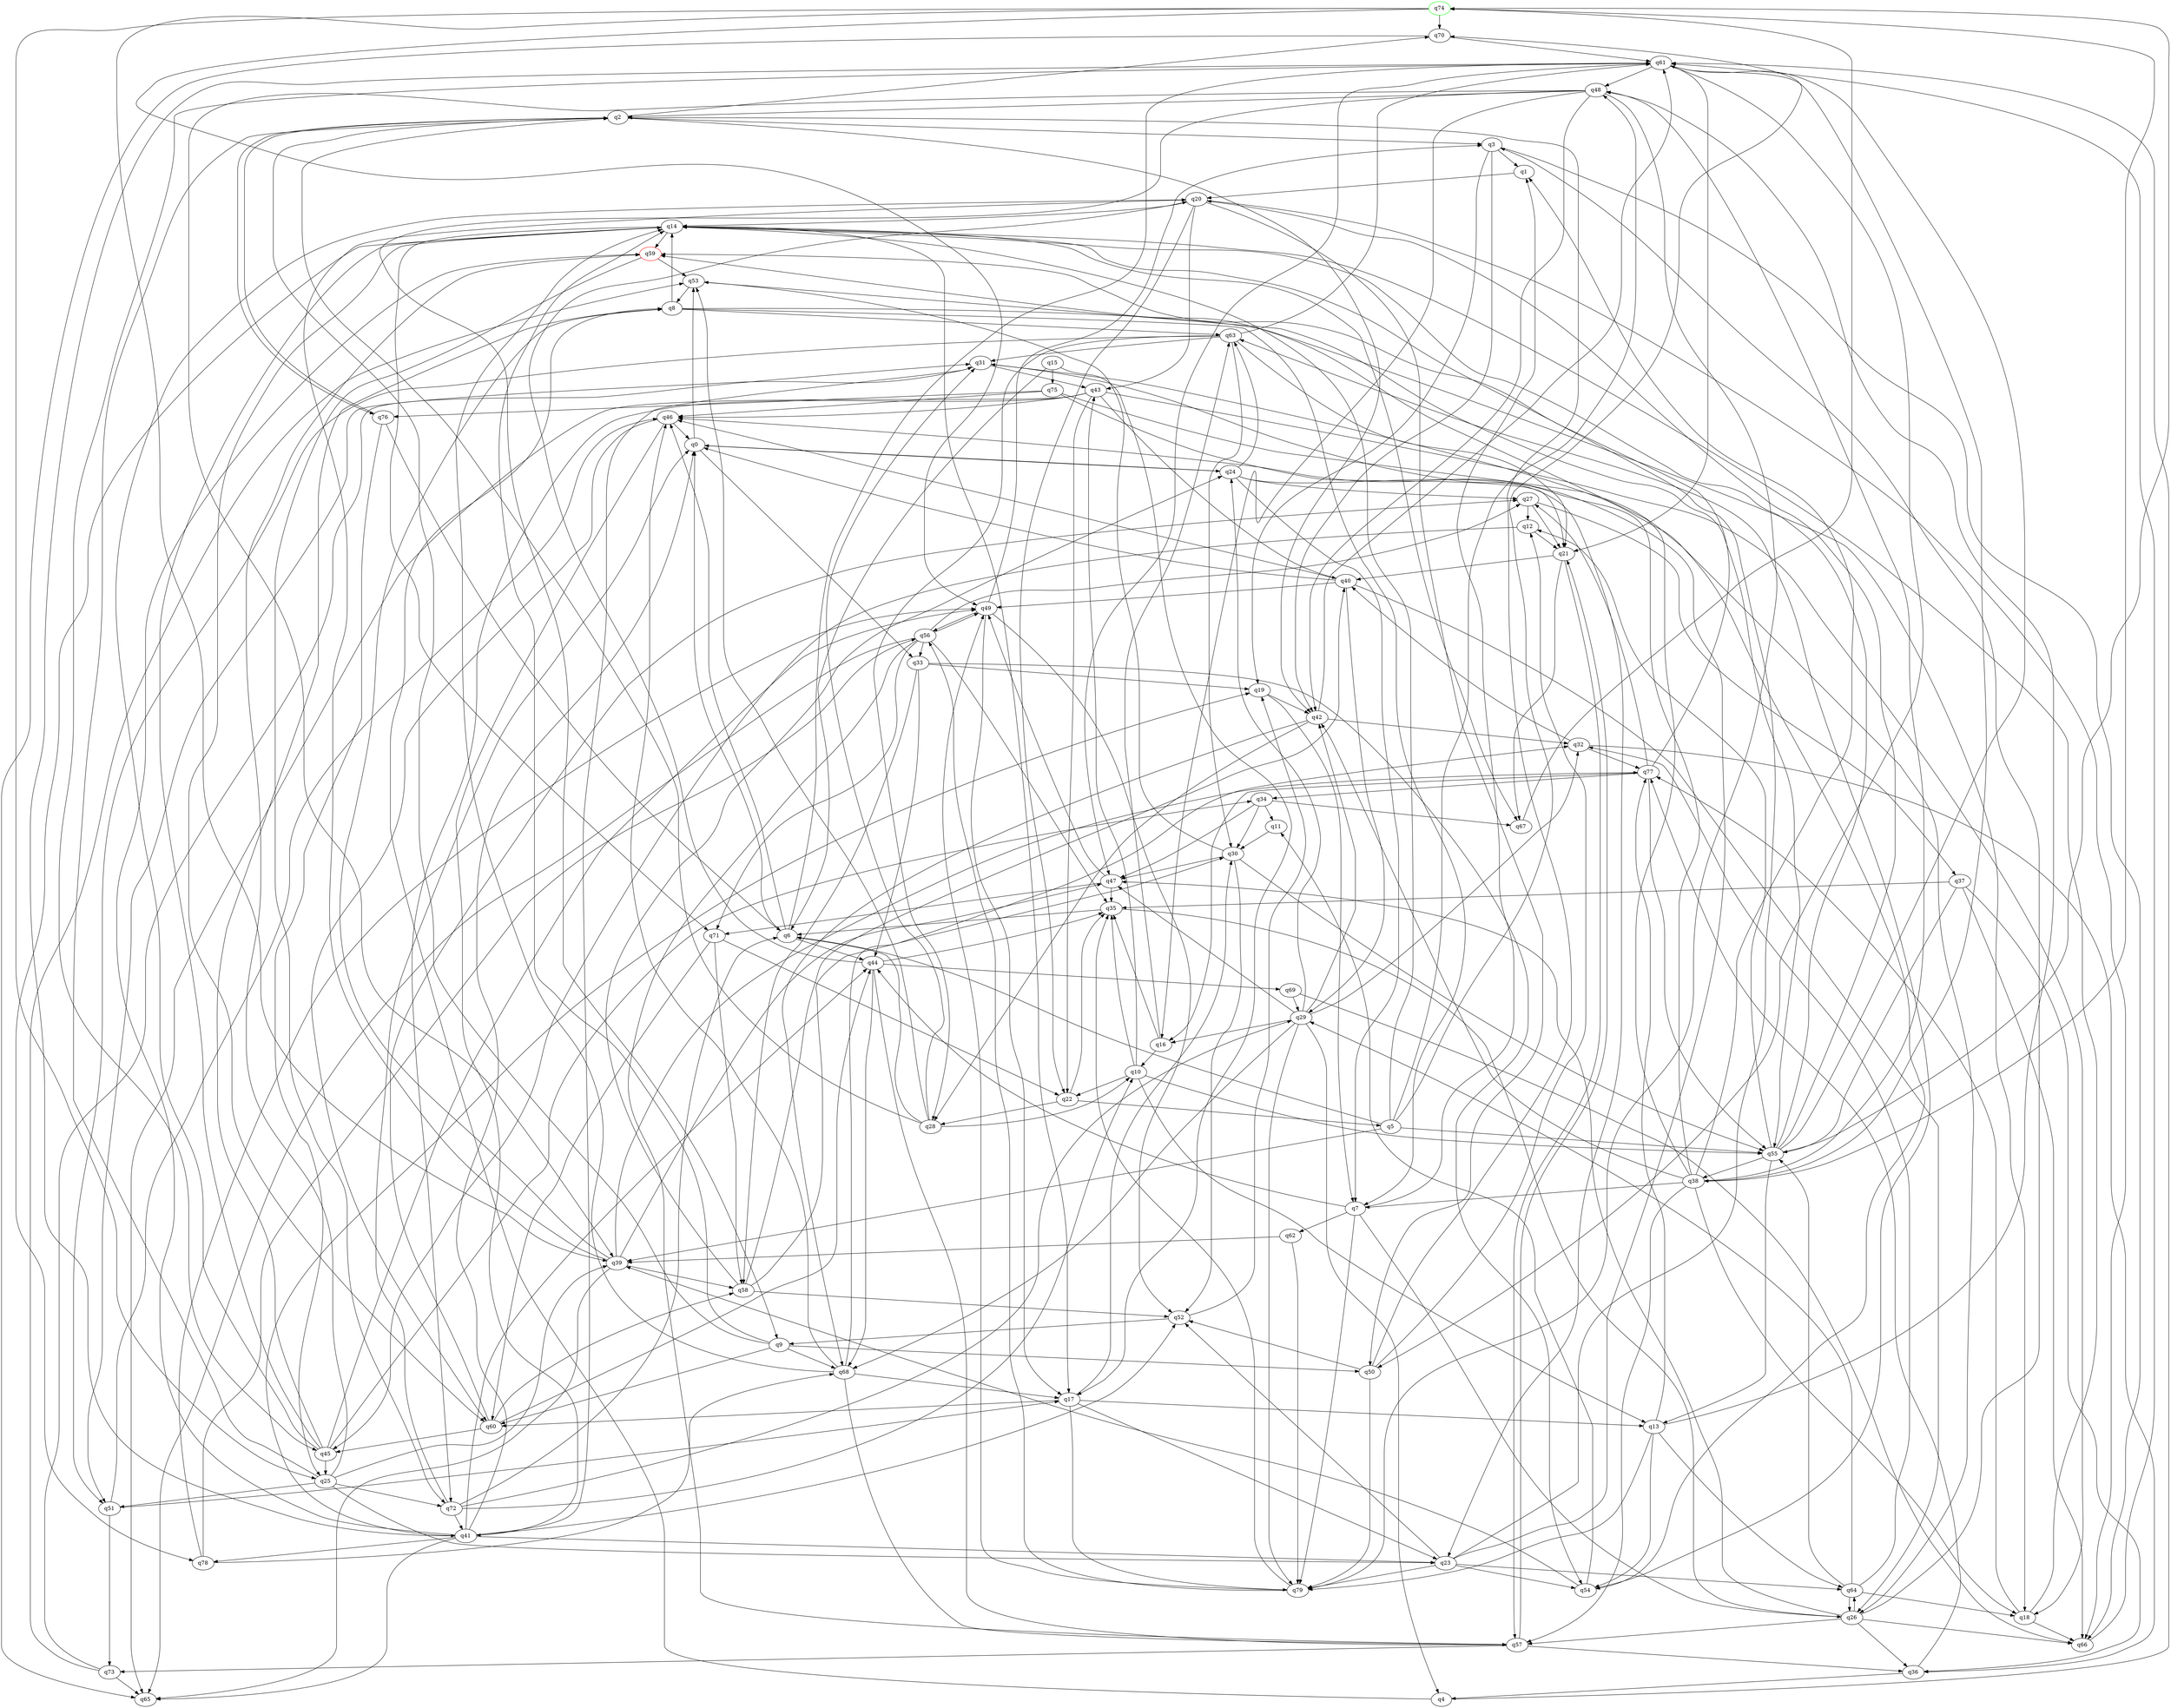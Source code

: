 digraph A{
q74 [initial=1,color=green];
q59 [final=1,color=red];
q0 -> q24;
q0 -> q33;
q0 -> q53;
q1 -> q20;
q2 -> q3;
q2 -> q42;
q2 -> q70;
q2 -> q76;
q3 -> q1;
q3 -> q19;
q3 -> q42;
q3 -> q66;
q4 -> q8;
q4 -> q61;
q5 -> q6;
q5 -> q14;
q5 -> q39;
q5 -> q48;
q5 -> q55;
q5 -> q70;
q6 -> q0;
q6 -> q44;
q6 -> q46;
q6 -> q61;
q7 -> q1;
q7 -> q26;
q7 -> q44;
q7 -> q62;
q7 -> q79;
q8 -> q7;
q8 -> q14;
q8 -> q18;
q8 -> q63;
q9 -> q2;
q9 -> q14;
q9 -> q50;
q9 -> q60;
q9 -> q68;
q10 -> q13;
q10 -> q22;
q10 -> q35;
q10 -> q43;
q10 -> q55;
q11 -> q30;
q12 -> q21;
q12 -> q45;
q13 -> q48;
q13 -> q54;
q13 -> q64;
q13 -> q77;
q13 -> q79;
q14 -> q17;
q14 -> q59;
q14 -> q60;
q14 -> q67;
q14 -> q71;
q14 -> q78;
q15 -> q6;
q15 -> q17;
q15 -> q75;
q16 -> q10;
q16 -> q35;
q16 -> q63;
q17 -> q13;
q17 -> q23;
q17 -> q30;
q17 -> q60;
q17 -> q79;
q18 -> q14;
q18 -> q66;
q18 -> q77;
q19 -> q7;
q19 -> q42;
q20 -> q14;
q20 -> q22;
q20 -> q43;
q20 -> q50;
q20 -> q66;
q21 -> q40;
q21 -> q57;
q21 -> q67;
q22 -> q5;
q22 -> q28;
q22 -> q35;
q23 -> q14;
q23 -> q46;
q23 -> q52;
q23 -> q54;
q23 -> q64;
q23 -> q79;
q24 -> q0;
q24 -> q7;
q24 -> q23;
q24 -> q27;
q24 -> q63;
q25 -> q2;
q25 -> q23;
q25 -> q39;
q25 -> q51;
q25 -> q59;
q25 -> q72;
q26 -> q3;
q26 -> q36;
q26 -> q47;
q26 -> q57;
q26 -> q64;
q26 -> q66;
q27 -> q12;
q27 -> q21;
q27 -> q37;
q28 -> q2;
q28 -> q6;
q28 -> q10;
q28 -> q31;
q28 -> q53;
q29 -> q4;
q29 -> q16;
q29 -> q24;
q29 -> q32;
q29 -> q42;
q29 -> q47;
q29 -> q68;
q29 -> q79;
q30 -> q47;
q30 -> q52;
q30 -> q53;
q30 -> q55;
q31 -> q43;
q31 -> q51;
q31 -> q54;
q32 -> q36;
q32 -> q40;
q32 -> q77;
q33 -> q19;
q33 -> q44;
q33 -> q54;
q33 -> q58;
q34 -> q11;
q34 -> q30;
q34 -> q47;
q34 -> q67;
q35 -> q6;
q35 -> q26;
q36 -> q4;
q36 -> q77;
q37 -> q35;
q37 -> q36;
q37 -> q55;
q37 -> q66;
q38 -> q1;
q38 -> q7;
q38 -> q18;
q38 -> q31;
q38 -> q42;
q38 -> q48;
q38 -> q57;
q38 -> q59;
q39 -> q8;
q39 -> q20;
q39 -> q47;
q39 -> q58;
q39 -> q65;
q39 -> q77;
q40 -> q0;
q40 -> q26;
q40 -> q29;
q40 -> q46;
q40 -> q49;
q41 -> q0;
q41 -> q19;
q41 -> q23;
q41 -> q31;
q41 -> q44;
q41 -> q52;
q41 -> q59;
q41 -> q65;
q41 -> q78;
q42 -> q28;
q42 -> q32;
q42 -> q61;
q42 -> q68;
q43 -> q18;
q43 -> q22;
q43 -> q40;
q43 -> q46;
q43 -> q65;
q43 -> q72;
q44 -> q20;
q44 -> q35;
q44 -> q57;
q44 -> q68;
q44 -> q69;
q45 -> q8;
q45 -> q14;
q45 -> q20;
q45 -> q25;
q45 -> q34;
q45 -> q49;
q46 -> q0;
q46 -> q41;
q46 -> q60;
q47 -> q35;
q47 -> q49;
q47 -> q71;
q48 -> q2;
q48 -> q9;
q48 -> q16;
q48 -> q39;
q48 -> q42;
q48 -> q79;
q49 -> q3;
q49 -> q17;
q49 -> q52;
q49 -> q56;
q50 -> q2;
q50 -> q12;
q50 -> q52;
q50 -> q79;
q51 -> q17;
q51 -> q46;
q51 -> q73;
q52 -> q9;
q52 -> q19;
q53 -> q8;
q53 -> q55;
q54 -> q11;
q54 -> q39;
q54 -> q63;
q55 -> q12;
q55 -> q13;
q55 -> q14;
q55 -> q20;
q55 -> q38;
q55 -> q61;
q55 -> q74;
q56 -> q27;
q56 -> q33;
q56 -> q35;
q56 -> q49;
q56 -> q57;
q56 -> q65;
q56 -> q71;
q57 -> q21;
q57 -> q36;
q57 -> q73;
q58 -> q24;
q58 -> q30;
q58 -> q40;
q58 -> q52;
q59 -> q53;
q59 -> q72;
q60 -> q27;
q60 -> q44;
q60 -> q45;
q60 -> q58;
q61 -> q21;
q61 -> q38;
q61 -> q41;
q61 -> q45;
q61 -> q47;
q61 -> q48;
q61 -> q50;
q62 -> q39;
q62 -> q79;
q63 -> q21;
q63 -> q28;
q63 -> q30;
q63 -> q31;
q63 -> q51;
q63 -> q61;
q64 -> q18;
q64 -> q26;
q64 -> q29;
q64 -> q32;
q64 -> q55;
q66 -> q61;
q67 -> q74;
q68 -> q14;
q68 -> q17;
q68 -> q32;
q68 -> q46;
q68 -> q57;
q69 -> q29;
q69 -> q66;
q70 -> q61;
q70 -> q65;
q71 -> q22;
q71 -> q58;
q71 -> q60;
q72 -> q0;
q72 -> q6;
q72 -> q10;
q72 -> q29;
q72 -> q41;
q73 -> q31;
q73 -> q53;
q73 -> q65;
q74 -> q25;
q74 -> q38;
q74 -> q39;
q74 -> q49;
q74 -> q70;
q75 -> q21;
q75 -> q26;
q75 -> q46;
q75 -> q76;
q76 -> q2;
q76 -> q6;
q76 -> q25;
q77 -> q16;
q77 -> q27;
q77 -> q34;
q77 -> q55;
q77 -> q59;
q78 -> q49;
q78 -> q56;
q78 -> q68;
q79 -> q35;
q79 -> q49;
q79 -> q56;
}